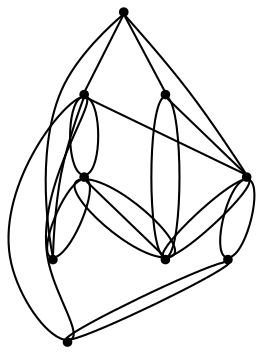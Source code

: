 graph {
  node [shape=point,comment="{\"directed\":false,\"doi\":\"10.1007/978-3-540-24595-7_39\",\"figure\":\"1 (4)\"}"]

  v0 [pos="1378.339680232558,1267.2222631948966"]
  v1 [pos="1349.8969658430233,1290.3472123322665"]
  v2 [pos="1295.2617369186046,1312.4722021597404"]
  v3 [pos="1577.1891533430232,1253.472282268383"]
  v4 [pos="1437.288226744186,1433.3472428498444"]
  v5 [pos="1175.2394622093022,1295.5972530223708"]
  v6 [pos="1105.8515806686046,1221.9721970734774"]
  v7 [pos="1009.0210029069767,1374.4722225047926"]
  v8 [pos="921.6922510901163,1160.9722631948966"]

  v8 -- v5 [id="-2",pos="921.6922510901163,1160.9722631948966 1175.2394622093022,1295.5972530223708 1175.2394622093022,1295.5972530223708 1175.2394622093022,1295.5972530223708"]
  v8 -- v5 [id="-3",pos="921.6922510901163,1160.9722631948966 1100.567242005814,1330.3014613963942 1100.567242005814,1330.3014613963942 1100.567242005814,1330.3014613963942 1175.2394622093022,1295.5972530223708 1175.2394622093022,1295.5972530223708 1175.2394622093022,1295.5972530223708"]
  v8 -- v0 [id="-4",pos="921.6922510901163,1160.9722631948966 1378.339680232558,1267.2222631948966 1378.339680232558,1267.2222631948966 1378.339680232558,1267.2222631948966"]
  v8 -- v7 [id="-5",pos="921.6922510901163,1160.9722631948966 1051.116324491279,1353.4472642121493 1051.116324491279,1353.4472642121493 1051.116324491279,1353.4472642121493 1009.0210029069767,1374.4722225047926 1009.0210029069767,1374.4722225047926 1009.0210029069767,1374.4722225047926"]
  v7 -- v4 [id="-6",pos="1009.0210029069767,1374.4722225047926 1053.220902979651,1406.0472347118239 1053.220902979651,1406.0472347118239 1053.220902979651,1406.0472347118239 1084.7850654069766,1437.6055894074618 1084.7850654069766,1437.6055894074618 1084.7850654069766,1437.6055894074618 1126.8720566860466,1448.1263973094801 1126.8720566860466,1448.1263973094801 1126.8720566860466,1448.1263973094801 1167.9089207848838,1472.3222591258864 1167.9089207848838,1472.3222591258864 1167.9089207848838,1472.3222591258864 1226.8282158430231,1469.1639441030998 1226.8282158430231,1469.1639441030998 1226.8282158430231,1469.1639441030998 1274.1786882267443,1484.943057872631 1274.1786882267443,1484.943057872631 1274.1786882267443,1484.943057872631 1316.265679505814,1463.9056382355868 1316.265679505814,1463.9056382355868 1316.265679505814,1463.9056382355868 1363.6119549418604,1469.1639441030998 1363.6119549418604,1469.1639441030998 1363.6119549418604,1469.1639441030998 1395.1761809593022,1442.8638952749748 1395.1761809593022,1442.8638952749748 1395.1761809593022,1442.8638952749748 1437.288226744186,1433.3472428498444 1437.288226744186,1433.3472428498444 1437.288226744186,1433.3472428498444"]
  v6 -- v5 [id="-7",pos="1105.8515806686046,1221.9721970734774 1105.830723110465,1236.676456310131 1105.830723110465,1236.676456310131 1105.830723110465,1236.676456310131 1123.7173510174418,1250.3513830679435 1123.7173510174418,1250.3513830679435 1123.7173510174418,1250.3513830679435 1137.394949127907,1248.2471960562248 1137.394949127907,1248.2471960562248 1137.394949127907,1248.2471960562248 1137.394949127907,1264.0306331493239 1137.394949127907,1264.0306331493239 1137.394949127907,1264.0306331493239 1158.4362827034884,1274.5472448843498 1158.4362827034884,1274.5472448843498 1158.4362827034884,1274.5472448843498 1175.2394622093022,1295.5972530223708 1175.2394622093022,1295.5972530223708 1175.2394622093022,1295.5972530223708"]
  v1 -- v0 [id="-8",pos="1349.8969658430233,1290.3472123322665 1359.8229745097217,1283.1840660801918 1369.3376332977157,1275.4567796299473 1378.339680232558,1267.2222631948966"]
  v5 -- v2 [id="-9",pos="1175.2394622093022,1295.5972530223708 1179.4819404069767,1319.7847225047926 1179.4819404069767,1319.7847225047926 1179.4819404069767,1319.7847225047926 1220.514480377907,1312.4180334585685 1220.514480377907,1312.4180334585685 1220.514480377907,1312.4180334585685 1237.350981104651,1336.6138952749748 1237.350981104651,1336.6138952749748 1237.350981104651,1336.6138952749748 1255.237609011628,1316.626407482006 1255.237609011628,1316.626407482006 1255.237609011628,1316.626407482006 1288.906413517442,1335.5639634308993 1288.906413517442,1335.5639634308993 1288.906413517442,1335.5639634308993 1295.2617369186046,1312.4722021597404 1295.2617369186046,1312.4722021597404 1295.2617369186046,1312.4722021597404"]
  v5 -- v2 [id="-10",pos="1175.2394622093022,1295.5972530223708 1195.2639898255813,1295.5888606883864 1195.2639898255813,1295.5888606883864 1195.2639898255813,1295.5888606883864 1221.5689316860464,1311.368101614493 1221.5689316860464,1311.368101614493 1221.5689316860464,1311.368101614493 1232.0916969476743,1300.8472937124748 1232.0916969476743,1300.8472937124748 1232.0916969476743,1300.8472937124748 1253.1331577034885,1316.626407482006 1253.1331577034885,1316.626407482006 1253.1331577034885,1316.626407482006 1263.6559229651164,1306.1097957469801 1263.6559229651164,1306.1097957469801 1263.6559229651164,1306.1097957469801 1295.2617369186046,1312.4722021597404 1295.2617369186046,1312.4722021597404 1295.2617369186046,1312.4722021597404"]
  v2 -- v1 [id="-11",pos="1295.2617369186046,1312.4722021597404 1314.8856515171306,1308.1782242632062 1333.18482918689,1300.3780798141754 1349.8969658430233,1290.3472123322665"]
  v2 -- v5 [id="-12",pos="1295.2617369186046,1312.4722021597404 1283.4220349255017,1315.2230435145584 1271.070193268594,1316.626407482006 1258.3924418604652,1316.626407482006 1228.323920240989,1316.626407482006 1200.0880217796494,1308.731481743173 1175.2394622093022,1295.5972530223708"]
  v2 -- v1 [id="-13",pos="1295.2617369186046,1312.4722021597404 1305.742914244186,1300.8472937124748 1305.742914244186,1300.8472937124748 1305.742914244186,1300.8472937124748 1337.3071402616279,1295.5888606883864 1337.3071402616279,1295.5888606883864 1337.3071402616279,1295.5888606883864 1351.1971293604652,1297.8306311148185 1351.1971293604652,1297.8306311148185 1351.1971293604652,1297.8306311148185 1349.8969658430233,1290.3472123322665 1349.8969658430233,1290.3472123322665 1349.8969658430233,1290.3472123322665"]
  v4 -- v3 [id="-17",pos="1437.288226744186,1433.3472428498444 1503.0407836287284,1392.1359181544556 1553.4596818140928,1328.7787025794562 1577.1891533430232,1253.472282268383"]
  v4 -- v7 [id="-18",pos="1437.288226744186,1433.3472428498444 1385.5120282698458,1466.0686119236918 1324.1435757778663,1484.943057872631 1258.3924418604652,1484.943057872631 1159.5755095005502,1484.943057872631 1070.6569880415104,1442.3097065292595 1009.0210029069767,1374.4722225047926"]
  v3 -- v2 [id="-19",pos="1577.1891533430232,1253.472282268383 1349.934484011628,1357.6556382355868 1349.934484011628,1357.6556382355868 1349.934484011628,1357.6556382355868 1295.2617369186046,1312.4722021597404 1295.2617369186046,1312.4722021597404 1295.2617369186046,1312.4722021597404"]
  v6 -- v5 [id="-21",pos="1105.8515806686046,1221.9721970734774 1121.7519105641256,1252.4289926791898 1145.8861437806358,1278.0647960218039 1175.2394622093022,1295.5972530223708"]
  v0 -- v3 [id="-22",pos="1378.339680232558,1267.2222631948966 1577.1891533430232,1253.472282268383 1577.1891533430232,1253.472282268383 1577.1891533430232,1253.472282268383"]
  v0 -- v6 [id="-23",pos="1378.339680232558,1267.2222631948966 1105.8515806686046,1221.9721970734774 1105.8515806686046,1221.9721970734774 1105.8515806686046,1221.9721970734774"]
  v4 -- v3 [id="-24",pos="1437.288226744186,1433.3472428498444 1392.0214752906977,1394.472298798738 1392.0214752906977,1394.472298798738 1392.0214752906977,1394.472298798738 1577.1891533430232,1253.472282268383 1577.1891533430232,1253.472282268383 1577.1891533430232,1253.472282268383"]
  v3 -- v8 [id="-27",pos="1577.1891533430232,1253.472282268383 1563.5241460755815,1227.2097764191806 1563.5241460755815,1227.2097764191806 1563.5241460755815,1227.2097764191806 1589.8290879360466,1216.6889685171623 1589.8290879360466,1216.6889685171623 1589.8290879360466,1216.6889685171623 1584.5698037790698,1185.1306138215243 1584.5698037790698,1185.1306138215243 1584.5698037790698,1185.1306138215243 1594.038117732558,1164.0888708609123 1594.038117732558,1164.0888708609123 1594.038117732558,1164.0888708609123 921.6922510901163,1160.9722631948966 921.6922510901163,1160.9722631948966 921.6922510901163,1160.9722631948966"]
  v3 -- v1 [id="-29",pos="1577.1891533430232,1253.472282268383 1349.8969658430233,1290.3472123322665 1349.8969658430233,1290.3472123322665 1349.8969658430233,1290.3472123322665"]
  v8 -- v7 [id="-31",pos="921.6922510901163,1160.9722631948966 924.9890077598009,1243.0600344841223 957.4371936854717,1317.6049771490011 1009.0210029069767,1374.4722225047926"]
  v6 -- v8 [id="-33",pos="1105.8515806686046,1221.9721970734774 921.6922510901163,1160.9722631948966 921.6922510901163,1160.9722631948966 921.6922510901163,1160.9722631948966"]
  v3 -- v2 [id="-14",pos="1577.1891533430232,1253.472282268383 1295.2617369186046,1312.4722021597404 1295.2617369186046,1312.4722021597404 1295.2617369186046,1312.4722021597404"]
}
